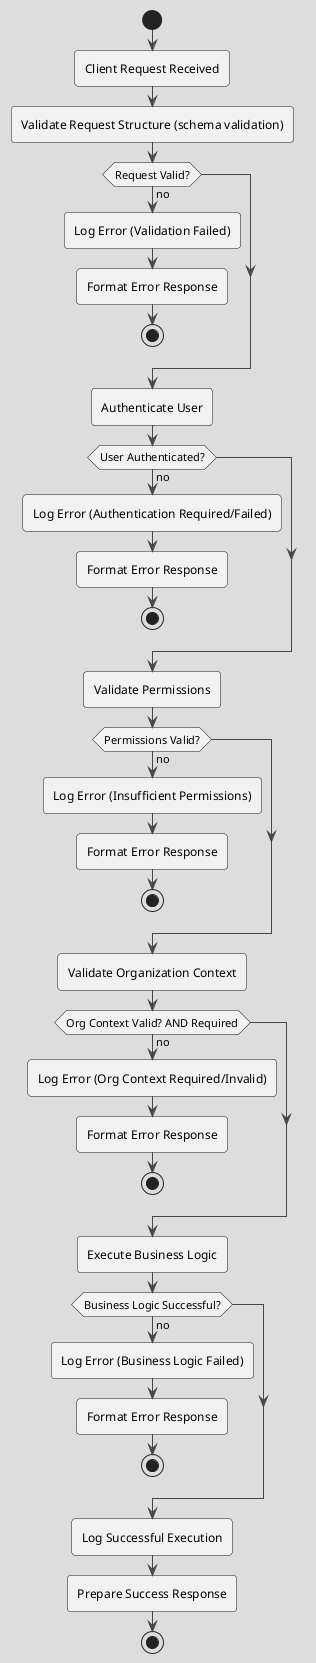 @startuml
!theme toy

start
:Client Request Received;

:Validate Request Structure (schema validation);
if (Request Valid?) then (no)
  :Log Error (Validation Failed);
  :Format Error Response;
  stop
endif

:Authenticate User;
if (User Authenticated?) then (no)
  :Log Error (Authentication Required/Failed);
  :Format Error Response;
  stop
endif

:Validate Permissions;
if (Permissions Valid?) then (no)
  :Log Error (Insufficient Permissions);
  :Format Error Response;
  stop
endif

:Validate Organization Context;
if (Org Context Valid? AND Required) then (no)
  :Log Error (Org Context Required/Invalid);
  :Format Error Response;
  stop
endif

:Execute Business Logic;
if (Business Logic Successful?) then (no)
  :Log Error (Business Logic Failed);
  :Format Error Response;
  stop
endif

:Log Successful Execution;
:Prepare Success Response;
stop

@enduml